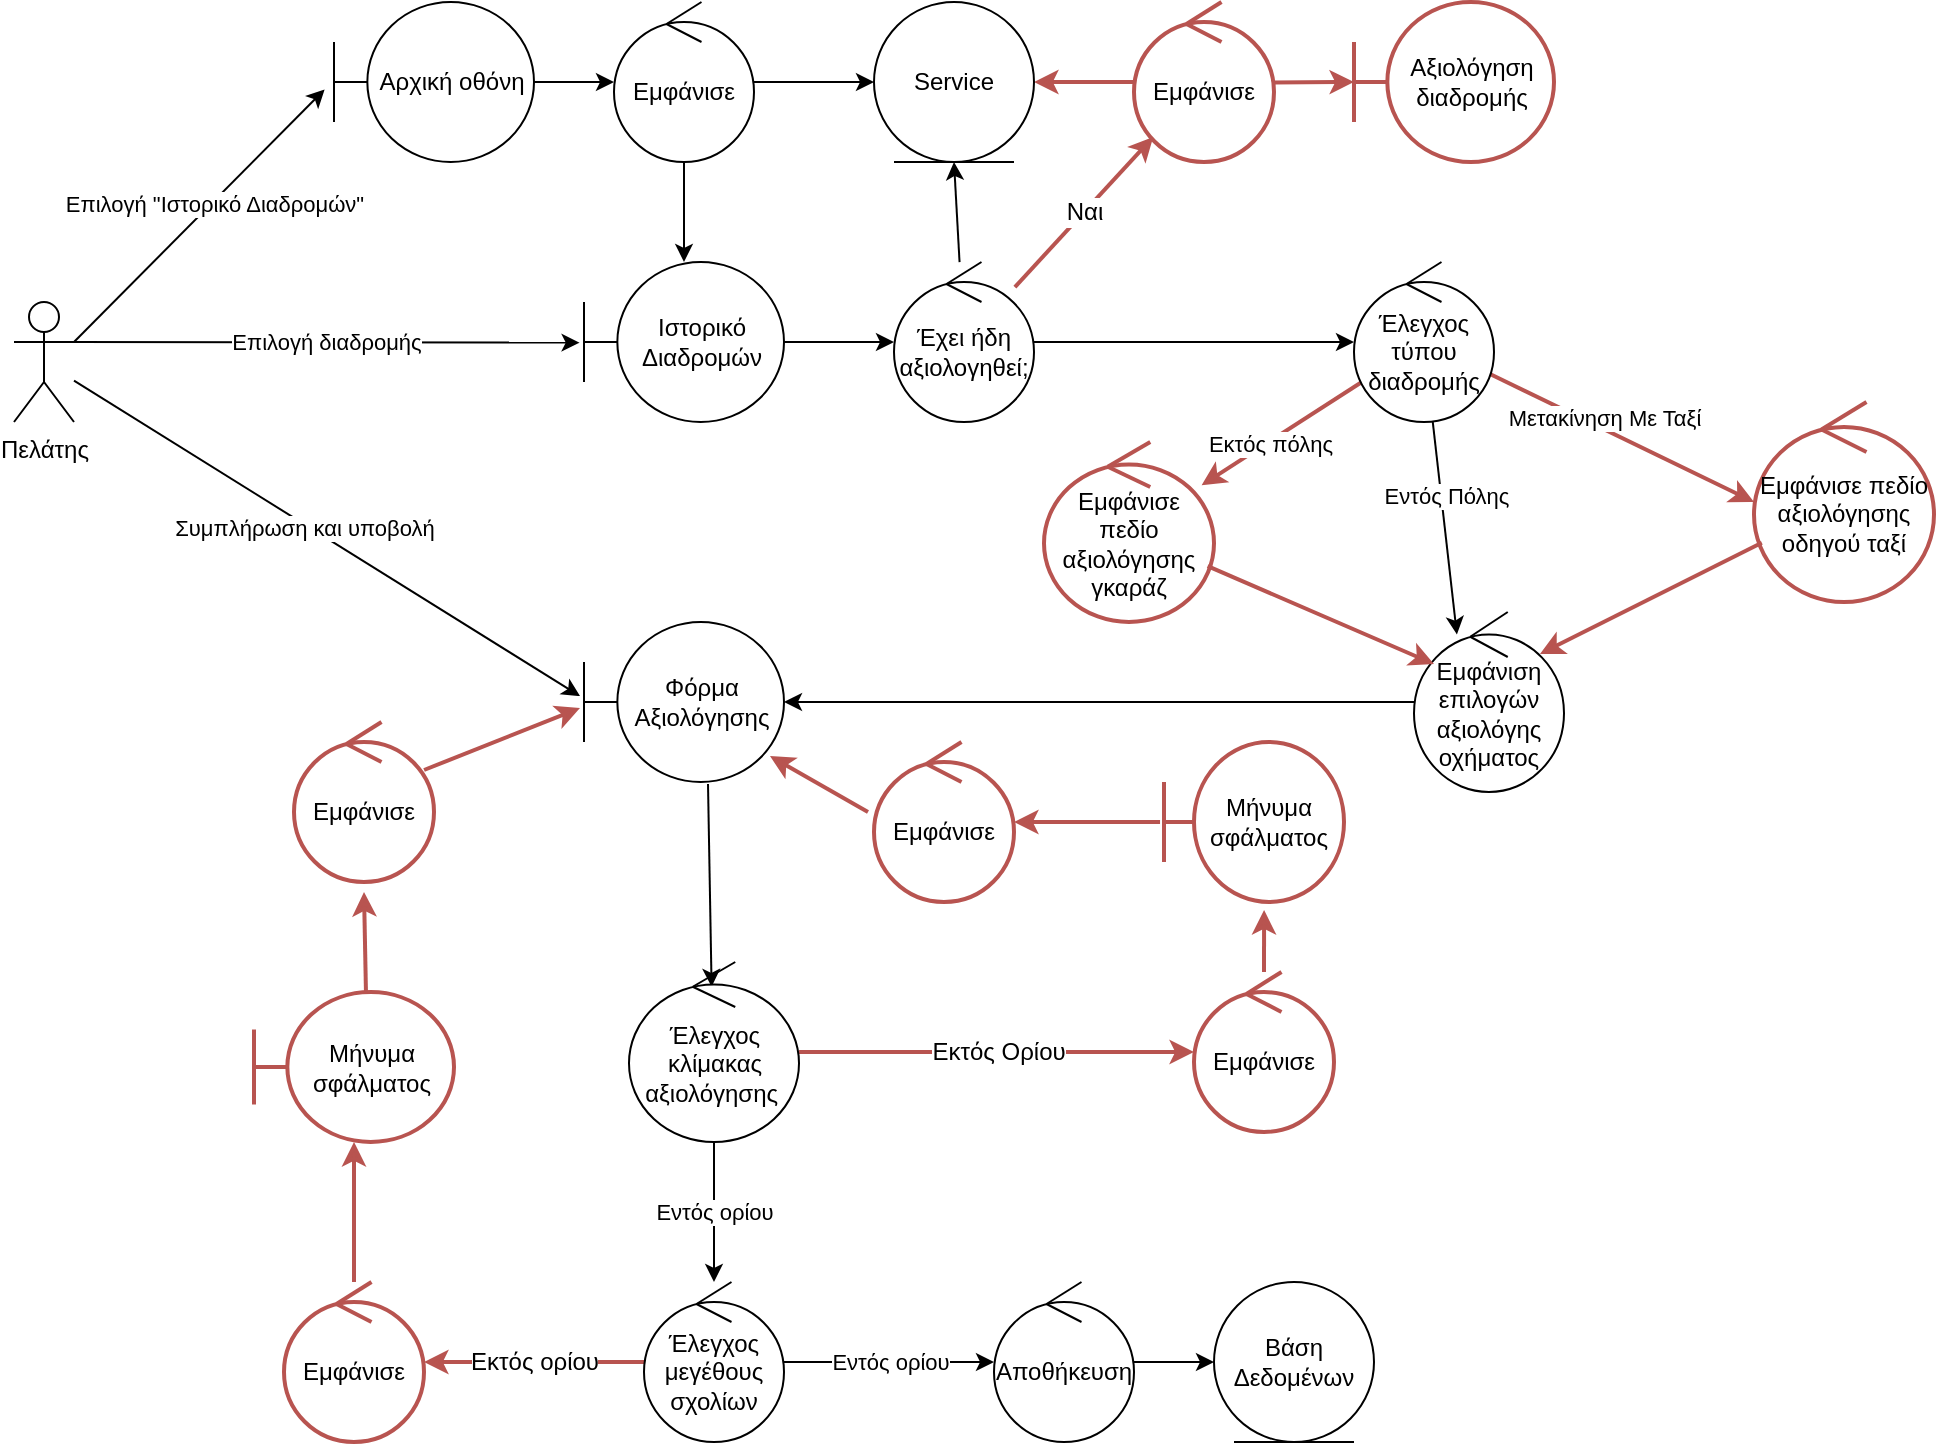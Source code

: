 <mxfile>
    <diagram id="tMwVYfzn25PWMmUZTQfm" name="Page-1">
        <mxGraphModel dx="1793" dy="1139" grid="1" gridSize="10" guides="1" tooltips="1" connect="1" arrows="1" fold="1" page="1" pageScale="1" pageWidth="850" pageHeight="1100" math="0" shadow="0">
            <root>
                <mxCell id="0"/>
                <mxCell id="1" parent="0"/>
                <mxCell id="17" value="" style="edgeStyle=none;html=1;entryX=-0.047;entryY=0.547;entryDx=0;entryDy=0;entryPerimeter=0;exitX=1;exitY=0.333;exitDx=0;exitDy=0;exitPerimeter=0;" parent="1" source="2" target="57" edge="1">
                    <mxGeometry relative="1" as="geometry"/>
                </mxCell>
                <mxCell id="18" value="Επιλογή &quot;Ιστορικό Διαδρομών&quot;" style="edgeLabel;html=1;align=center;verticalAlign=middle;resizable=0;points=[];" parent="17" vertex="1" connectable="0">
                    <mxGeometry x="-0.355" y="-3" relative="1" as="geometry">
                        <mxPoint x="27" y="-31" as="offset"/>
                    </mxGeometry>
                </mxCell>
                <mxCell id="26" style="edgeStyle=none;html=1;entryX=-0.02;entryY=0.463;entryDx=0;entryDy=0;entryPerimeter=0;" parent="1" source="2" target="24" edge="1">
                    <mxGeometry relative="1" as="geometry"/>
                </mxCell>
                <mxCell id="27" value="Συμπλήρωση και υποβολή" style="edgeLabel;html=1;align=center;verticalAlign=middle;resizable=0;points=[];" parent="26" vertex="1" connectable="0">
                    <mxGeometry x="-0.088" y="-2" relative="1" as="geometry">
                        <mxPoint as="offset"/>
                    </mxGeometry>
                </mxCell>
                <mxCell id="66" value="Επιλογή διαδρομής" style="edgeStyle=none;html=1;exitX=1;exitY=0.333;exitDx=0;exitDy=0;exitPerimeter=0;entryX=-0.022;entryY=0.504;entryDx=0;entryDy=0;entryPerimeter=0;" parent="1" source="2" target="10" edge="1">
                    <mxGeometry relative="1" as="geometry"/>
                </mxCell>
                <mxCell id="2" value="Πελάτης" style="shape=umlActor;verticalLabelPosition=bottom;verticalAlign=top;html=1;" parent="1" vertex="1">
                    <mxGeometry x="-350" y="520" width="30" height="60" as="geometry"/>
                </mxCell>
                <mxCell id="14" value="" style="edgeStyle=none;html=1;entryX=0.286;entryY=0.125;entryDx=0;entryDy=0;entryPerimeter=0;" parent="1" source="8" target="15" edge="1">
                    <mxGeometry relative="1" as="geometry">
                        <mxPoint x="725" y="590" as="targetPoint"/>
                    </mxGeometry>
                </mxCell>
                <mxCell id="46" value="Εντός Πόλης" style="edgeLabel;html=1;align=center;verticalAlign=middle;resizable=0;points=[];" parent="14" vertex="1" connectable="0">
                    <mxGeometry x="-0.301" y="2" relative="1" as="geometry">
                        <mxPoint as="offset"/>
                    </mxGeometry>
                </mxCell>
                <mxCell id="43" style="edgeStyle=none;html=1;fontSize=12;fillColor=none;strokeColor=#b85450;strokeWidth=2;" parent="1" source="8" target="42" edge="1">
                    <mxGeometry relative="1" as="geometry"/>
                </mxCell>
                <mxCell id="45" value="Εκτός πόλης" style="edgeLabel;html=1;align=center;verticalAlign=middle;resizable=0;points=[];" parent="43" vertex="1" connectable="0">
                    <mxGeometry x="0.177" y="1" relative="1" as="geometry">
                        <mxPoint as="offset"/>
                    </mxGeometry>
                </mxCell>
                <mxCell id="48" style="edgeStyle=none;html=1;entryX=0;entryY=0.5;entryDx=0;entryDy=0;entryPerimeter=0;fontSize=12;fillColor=none;strokeColor=#b85450;strokeWidth=2;" parent="1" source="8" target="47" edge="1">
                    <mxGeometry relative="1" as="geometry"/>
                </mxCell>
                <mxCell id="49" value="Μετακίνηση Με Ταξί" style="edgeLabel;html=1;align=center;verticalAlign=middle;resizable=0;points=[];" parent="48" vertex="1" connectable="0">
                    <mxGeometry x="-0.3" relative="1" as="geometry">
                        <mxPoint x="11" as="offset"/>
                    </mxGeometry>
                </mxCell>
                <mxCell id="8" value="Έλεγχος τύπου διαδρομής" style="ellipse;shape=umlControl;whiteSpace=wrap;html=1;" parent="1" vertex="1">
                    <mxGeometry x="320" y="500" width="70" height="80" as="geometry"/>
                </mxCell>
                <mxCell id="69" value="" style="edgeStyle=none;html=1;" parent="1" source="10" target="67" edge="1">
                    <mxGeometry relative="1" as="geometry"/>
                </mxCell>
                <mxCell id="10" value="Ιστορικό Διαδρομών" style="shape=umlBoundary;whiteSpace=wrap;html=1;" parent="1" vertex="1">
                    <mxGeometry x="-65" y="500" width="100" height="80" as="geometry"/>
                </mxCell>
                <mxCell id="28" value="" style="edgeStyle=none;html=1;" parent="1" source="15" target="24" edge="1">
                    <mxGeometry relative="1" as="geometry">
                        <Array as="points"/>
                    </mxGeometry>
                </mxCell>
                <mxCell id="15" value="Εμφάνιση επιλογών αξιολόγης οχήματος" style="ellipse;shape=umlControl;whiteSpace=wrap;html=1;fillColor=default;strokeColor=default;strokeWidth=1;" parent="1" vertex="1">
                    <mxGeometry x="350" y="675" width="75" height="90" as="geometry"/>
                </mxCell>
                <mxCell id="30" style="edgeStyle=none;html=1;entryX=0.486;entryY=0.138;entryDx=0;entryDy=0;entryPerimeter=0;exitX=0.62;exitY=1.013;exitDx=0;exitDy=0;exitPerimeter=0;" parent="1" source="24" target="29" edge="1">
                    <mxGeometry relative="1" as="geometry"/>
                </mxCell>
                <mxCell id="24" value="Φόρμα Αξιολόγησης" style="shape=umlBoundary;whiteSpace=wrap;html=1;" parent="1" vertex="1">
                    <mxGeometry x="-65" y="680" width="100" height="80" as="geometry"/>
                </mxCell>
                <mxCell id="32" value="Εντός ορίου" style="edgeStyle=none;html=1;" parent="1" source="29" target="31" edge="1">
                    <mxGeometry relative="1" as="geometry"/>
                </mxCell>
                <mxCell id="85" value="Εκτός Ορίου" style="edgeStyle=none;html=1;fontSize=12;fillColor=none;strokeColor=#b85450;strokeWidth=2;" parent="1" source="29" target="51" edge="1">
                    <mxGeometry relative="1" as="geometry"/>
                </mxCell>
                <mxCell id="29" value="Έλεγχος κλίμακας αξιολόγησης&amp;nbsp;" style="ellipse;shape=umlControl;whiteSpace=wrap;html=1;" parent="1" vertex="1">
                    <mxGeometry x="-42.5" y="850" width="85" height="90" as="geometry"/>
                </mxCell>
                <mxCell id="34" value="Εντός ορίου" style="edgeStyle=none;html=1;" parent="1" source="31" target="33" edge="1">
                    <mxGeometry relative="1" as="geometry"/>
                </mxCell>
                <mxCell id="88" value="Εκτός ορίου" style="edgeStyle=none;html=1;fontSize=12;fillColor=none;strokeColor=#b85450;strokeWidth=2;" parent="1" source="31" target="54" edge="1">
                    <mxGeometry relative="1" as="geometry"/>
                </mxCell>
                <mxCell id="31" value="Έλεγχος μεγέθους σχολίων" style="ellipse;shape=umlControl;whiteSpace=wrap;html=1;" parent="1" vertex="1">
                    <mxGeometry x="-35" y="1010" width="70" height="80" as="geometry"/>
                </mxCell>
                <mxCell id="36" value="" style="edgeStyle=none;html=1;" parent="1" source="33" target="35" edge="1">
                    <mxGeometry relative="1" as="geometry"/>
                </mxCell>
                <mxCell id="33" value="Αποθήκευση" style="ellipse;shape=umlControl;whiteSpace=wrap;html=1;" parent="1" vertex="1">
                    <mxGeometry x="140" y="1010" width="70" height="80" as="geometry"/>
                </mxCell>
                <mxCell id="35" value="Βάση Δεδομένων" style="ellipse;shape=umlEntity;whiteSpace=wrap;html=1;" parent="1" vertex="1">
                    <mxGeometry x="250" y="1010" width="80" height="80" as="geometry"/>
                </mxCell>
                <mxCell id="84" style="edgeStyle=none;html=1;entryX=0.133;entryY=0.289;entryDx=0;entryDy=0;entryPerimeter=0;fontSize=12;fillColor=none;strokeColor=#b85450;strokeWidth=2;" parent="1" source="42" target="15" edge="1">
                    <mxGeometry relative="1" as="geometry">
                        <mxPoint x="580" y="690" as="targetPoint"/>
                    </mxGeometry>
                </mxCell>
                <mxCell id="42" value="Εμφάνισε πεδίο αξιολόγησης γκαράζ" style="ellipse;shape=umlControl;whiteSpace=wrap;html=1;strokeColor=#b85450;fillColor=none;strokeWidth=2;" parent="1" vertex="1">
                    <mxGeometry x="165" y="590" width="85" height="90" as="geometry"/>
                </mxCell>
                <mxCell id="50" style="edgeStyle=none;html=1;entryX=0.84;entryY=0.233;entryDx=0;entryDy=0;entryPerimeter=0;fontSize=12;fillColor=none;strokeColor=#b85450;strokeWidth=2;" parent="1" source="47" target="15" edge="1">
                    <mxGeometry relative="1" as="geometry"/>
                </mxCell>
                <mxCell id="47" value="Εμφάνισε πεδίο αξιολόγησης οδηγού ταξί" style="ellipse;shape=umlControl;whiteSpace=wrap;html=1;strokeColor=#b85450;fillColor=none;strokeWidth=2;" parent="1" vertex="1">
                    <mxGeometry x="520" y="570" width="90" height="100" as="geometry"/>
                </mxCell>
                <mxCell id="90" value="" style="edgeStyle=none;html=1;fontSize=12;fillColor=none;strokeColor=#b85450;strokeWidth=2;entryX=0.556;entryY=1.05;entryDx=0;entryDy=0;entryPerimeter=0;" parent="1" source="51" target="89" edge="1">
                    <mxGeometry relative="1" as="geometry"/>
                </mxCell>
                <mxCell id="51" value="Εμφάνισε" style="ellipse;shape=umlControl;whiteSpace=wrap;html=1;strokeColor=#b85450;fillColor=none;strokeWidth=2;" parent="1" vertex="1">
                    <mxGeometry x="240" y="855" width="70" height="80" as="geometry"/>
                </mxCell>
                <mxCell id="92" value="" style="edgeStyle=none;html=1;fontSize=12;fillColor=none;strokeColor=#b85450;strokeWidth=2;" parent="1" source="54" target="91" edge="1">
                    <mxGeometry relative="1" as="geometry"/>
                </mxCell>
                <mxCell id="54" value="Εμφάνισε" style="ellipse;shape=umlControl;whiteSpace=wrap;html=1;strokeColor=#b85450;fillColor=none;strokeWidth=2;" parent="1" vertex="1">
                    <mxGeometry x="-215" y="1010" width="70" height="80" as="geometry"/>
                </mxCell>
                <mxCell id="60" value="" style="edgeStyle=none;html=1;" parent="1" source="57" target="59" edge="1">
                    <mxGeometry relative="1" as="geometry"/>
                </mxCell>
                <mxCell id="57" value="Αρχική οθόνη" style="shape=umlBoundary;whiteSpace=wrap;html=1;" parent="1" vertex="1">
                    <mxGeometry x="-190" y="370" width="100" height="80" as="geometry"/>
                </mxCell>
                <mxCell id="62" value="" style="edgeStyle=none;html=1;" parent="1" source="59" target="10" edge="1">
                    <mxGeometry relative="1" as="geometry"/>
                </mxCell>
                <mxCell id="73" style="edgeStyle=none;html=1;entryX=0;entryY=0.5;entryDx=0;entryDy=0;" parent="1" source="59" target="72" edge="1">
                    <mxGeometry relative="1" as="geometry"/>
                </mxCell>
                <mxCell id="59" value="Εμφάνισε" style="ellipse;shape=umlControl;whiteSpace=wrap;html=1;" parent="1" vertex="1">
                    <mxGeometry x="-50" y="370" width="70" height="80" as="geometry"/>
                </mxCell>
                <mxCell id="71" value="Ναι" style="edgeStyle=none;html=1;fontSize=12;fillColor=none;strokeColor=#b85450;strokeWidth=2;" parent="1" source="67" target="70" edge="1">
                    <mxGeometry relative="1" as="geometry"/>
                </mxCell>
                <mxCell id="74" style="edgeStyle=none;html=1;entryX=0.5;entryY=1;entryDx=0;entryDy=0;" parent="1" source="67" target="72" edge="1">
                    <mxGeometry relative="1" as="geometry"/>
                </mxCell>
                <mxCell id="82" value="" style="edgeStyle=none;html=1;" parent="1" source="67" target="8" edge="1">
                    <mxGeometry relative="1" as="geometry"/>
                </mxCell>
                <mxCell id="67" value="Έχει ήδη αξιολογηθεί;" style="ellipse;shape=umlControl;whiteSpace=wrap;html=1;" parent="1" vertex="1">
                    <mxGeometry x="90" y="500" width="70" height="80" as="geometry"/>
                </mxCell>
                <mxCell id="75" style="edgeStyle=none;html=1;entryX=1;entryY=0.5;entryDx=0;entryDy=0;fontSize=12;fillColor=none;strokeColor=#b85450;strokeWidth=2;" parent="1" source="70" target="72" edge="1">
                    <mxGeometry relative="1" as="geometry"/>
                </mxCell>
                <mxCell id="77" value="" style="edgeStyle=none;html=1;fontSize=12;fillColor=none;strokeColor=#b85450;strokeWidth=2;" parent="1" source="70" target="76" edge="1">
                    <mxGeometry relative="1" as="geometry"/>
                </mxCell>
                <mxCell id="70" value="Εμφάνισε" style="ellipse;shape=umlControl;whiteSpace=wrap;html=1;fillColor=none;strokeColor=#b85450;strokeWidth=2;" parent="1" vertex="1">
                    <mxGeometry x="210" y="370" width="70" height="80" as="geometry"/>
                </mxCell>
                <mxCell id="72" value="Service" style="ellipse;shape=umlEntity;whiteSpace=wrap;html=1;" parent="1" vertex="1">
                    <mxGeometry x="80" y="370" width="80" height="80" as="geometry"/>
                </mxCell>
                <mxCell id="76" value="Aξιολόγηση διαδρομής" style="shape=umlBoundary;whiteSpace=wrap;html=1;fillColor=none;strokeColor=#b85450;strokeWidth=2;" parent="1" vertex="1">
                    <mxGeometry x="320" y="370" width="100" height="80" as="geometry"/>
                </mxCell>
                <mxCell id="89" value="Μήνυμα σφάλματος" style="shape=umlBoundary;whiteSpace=wrap;html=1;fillColor=none;strokeColor=#b85450;strokeWidth=2;" parent="1" vertex="1">
                    <mxGeometry x="225" y="740" width="90" height="80" as="geometry"/>
                </mxCell>
                <mxCell id="91" value="Μήνυμα σφάλματος" style="shape=umlBoundary;whiteSpace=wrap;html=1;fillColor=none;strokeColor=#b85450;strokeWidth=2;" parent="1" vertex="1">
                    <mxGeometry x="-230" y="865" width="100" height="75" as="geometry"/>
                </mxCell>
                <mxCell id="95" value="Εμφάνισε" style="ellipse;shape=umlControl;whiteSpace=wrap;html=1;strokeColor=#b85450;fillColor=none;strokeWidth=2;" vertex="1" parent="1">
                    <mxGeometry x="-210" y="730" width="70" height="80" as="geometry"/>
                </mxCell>
                <mxCell id="96" style="edgeStyle=none;html=1;fontSize=12;fillColor=none;strokeColor=#b85450;strokeWidth=2;exitX=0.56;exitY=0.013;exitDx=0;exitDy=0;exitPerimeter=0;entryX=0.5;entryY=1.063;entryDx=0;entryDy=0;entryPerimeter=0;" edge="1" parent="1" source="91" target="95">
                    <mxGeometry relative="1" as="geometry">
                        <mxPoint x="-200" y="840" as="sourcePoint"/>
                        <mxPoint x="-325.02" y="801.06" as="targetPoint"/>
                    </mxGeometry>
                </mxCell>
                <mxCell id="97" style="edgeStyle=none;html=1;fontSize=12;fillColor=none;strokeColor=#b85450;strokeWidth=2;exitX=0.929;exitY=0.3;exitDx=0;exitDy=0;exitPerimeter=0;entryX=-0.02;entryY=0.538;entryDx=0;entryDy=0;entryPerimeter=0;" edge="1" parent="1" source="95" target="24">
                    <mxGeometry relative="1" as="geometry">
                        <mxPoint x="-65" y="809.995" as="sourcePoint"/>
                        <mxPoint x="-64" y="766.01" as="targetPoint"/>
                    </mxGeometry>
                </mxCell>
                <mxCell id="98" value="Εμφάνισε" style="ellipse;shape=umlControl;whiteSpace=wrap;html=1;strokeColor=#b85450;fillColor=none;strokeWidth=2;" vertex="1" parent="1">
                    <mxGeometry x="80" y="740" width="70" height="80" as="geometry"/>
                </mxCell>
                <mxCell id="99" value="" style="edgeStyle=none;html=1;fontSize=12;fillColor=none;strokeColor=#b85450;strokeWidth=2;entryX=0.93;entryY=0.838;entryDx=0;entryDy=0;entryPerimeter=0;exitX=-0.043;exitY=0.438;exitDx=0;exitDy=0;exitPerimeter=0;" edge="1" parent="1" source="98" target="24">
                    <mxGeometry relative="1" as="geometry">
                        <mxPoint x="108.897" y="878.11" as="sourcePoint"/>
                        <mxPoint x="141.103" y="830" as="targetPoint"/>
                    </mxGeometry>
                </mxCell>
                <mxCell id="100" value="" style="edgeStyle=none;html=1;fontSize=12;fillColor=none;strokeColor=#b85450;strokeWidth=2;entryX=1;entryY=0.5;entryDx=0;entryDy=0;entryPerimeter=0;exitX=-0.022;exitY=0.5;exitDx=0;exitDy=0;exitPerimeter=0;" edge="1" parent="1" source="89" target="98">
                    <mxGeometry relative="1" as="geometry">
                        <mxPoint x="236.127" y="938.11" as="sourcePoint"/>
                        <mxPoint x="268.333" y="890" as="targetPoint"/>
                    </mxGeometry>
                </mxCell>
            </root>
        </mxGraphModel>
    </diagram>
</mxfile>